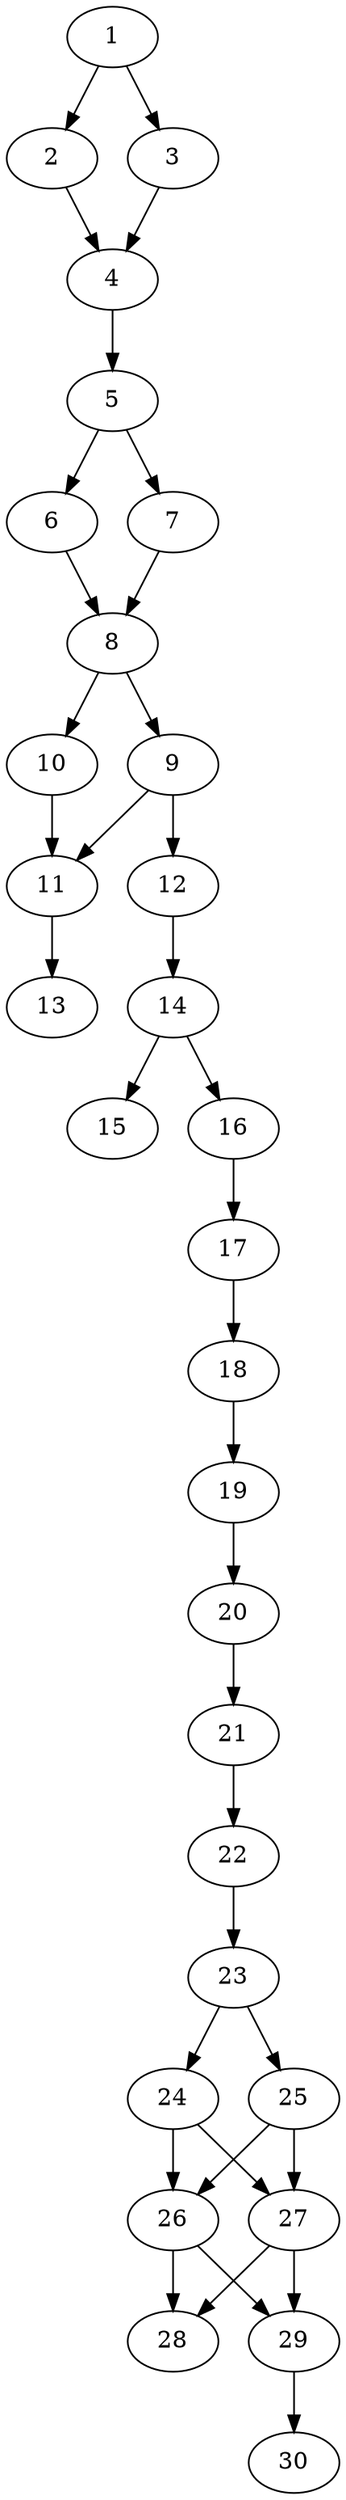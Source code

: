 // DAG automatically generated by daggen at Thu Oct  3 14:04:17 2019
// ./daggen --dot -n 30 --ccr 0.3 --fat 0.3 --regular 0.9 --density 0.7 --mindata 5242880 --maxdata 52428800 
digraph G {
  1 [size="87801173", alpha="0.07", expect_size="26340352"] 
  1 -> 2 [size ="26340352"]
  1 -> 3 [size ="26340352"]
  2 [size="114530987", alpha="0.09", expect_size="34359296"] 
  2 -> 4 [size ="34359296"]
  3 [size="113524053", alpha="0.14", expect_size="34057216"] 
  3 -> 4 [size ="34057216"]
  4 [size="122579627", alpha="0.14", expect_size="36773888"] 
  4 -> 5 [size ="36773888"]
  5 [size="151347200", alpha="0.05", expect_size="45404160"] 
  5 -> 6 [size ="45404160"]
  5 -> 7 [size ="45404160"]
  6 [size="169117013", alpha="0.00", expect_size="50735104"] 
  6 -> 8 [size ="50735104"]
  7 [size="160945493", alpha="0.05", expect_size="48283648"] 
  7 -> 8 [size ="48283648"]
  8 [size="45438293", alpha="0.06", expect_size="13631488"] 
  8 -> 9 [size ="13631488"]
  8 -> 10 [size ="13631488"]
  9 [size="75902293", alpha="0.11", expect_size="22770688"] 
  9 -> 11 [size ="22770688"]
  9 -> 12 [size ="22770688"]
  10 [size="19613013", alpha="0.10", expect_size="5883904"] 
  10 -> 11 [size ="5883904"]
  11 [size="76991147", alpha="0.19", expect_size="23097344"] 
  11 -> 13 [size ="23097344"]
  12 [size="131915093", alpha="0.01", expect_size="39574528"] 
  12 -> 14 [size ="39574528"]
  13 [size="47066453", alpha="0.08", expect_size="14119936"] 
  14 [size="155644587", alpha="0.02", expect_size="46693376"] 
  14 -> 15 [size ="46693376"]
  14 -> 16 [size ="46693376"]
  15 [size="106748587", alpha="0.05", expect_size="32024576"] 
  16 [size="148063573", alpha="0.19", expect_size="44419072"] 
  16 -> 17 [size ="44419072"]
  17 [size="148858880", alpha="0.11", expect_size="44657664"] 
  17 -> 18 [size ="44657664"]
  18 [size="30409387", alpha="0.11", expect_size="9122816"] 
  18 -> 19 [size ="9122816"]
  19 [size="81500160", alpha="0.15", expect_size="24450048"] 
  19 -> 20 [size ="24450048"]
  20 [size="166877867", alpha="0.17", expect_size="50063360"] 
  20 -> 21 [size ="50063360"]
  21 [size="86609920", alpha="0.07", expect_size="25982976"] 
  21 -> 22 [size ="25982976"]
  22 [size="76482560", alpha="0.10", expect_size="22944768"] 
  22 -> 23 [size ="22944768"]
  23 [size="82633387", alpha="0.05", expect_size="24790016"] 
  23 -> 24 [size ="24790016"]
  23 -> 25 [size ="24790016"]
  24 [size="145947307", alpha="0.13", expect_size="43784192"] 
  24 -> 26 [size ="43784192"]
  24 -> 27 [size ="43784192"]
  25 [size="160887467", alpha="0.18", expect_size="48266240"] 
  25 -> 26 [size ="48266240"]
  25 -> 27 [size ="48266240"]
  26 [size="44974080", alpha="0.03", expect_size="13492224"] 
  26 -> 28 [size ="13492224"]
  26 -> 29 [size ="13492224"]
  27 [size="38997333", alpha="0.06", expect_size="11699200"] 
  27 -> 28 [size ="11699200"]
  27 -> 29 [size ="11699200"]
  28 [size="122009600", alpha="0.12", expect_size="36602880"] 
  29 [size="48479573", alpha="0.06", expect_size="14543872"] 
  29 -> 30 [size ="14543872"]
  30 [size="169652907", alpha="0.20", expect_size="50895872"] 
}
